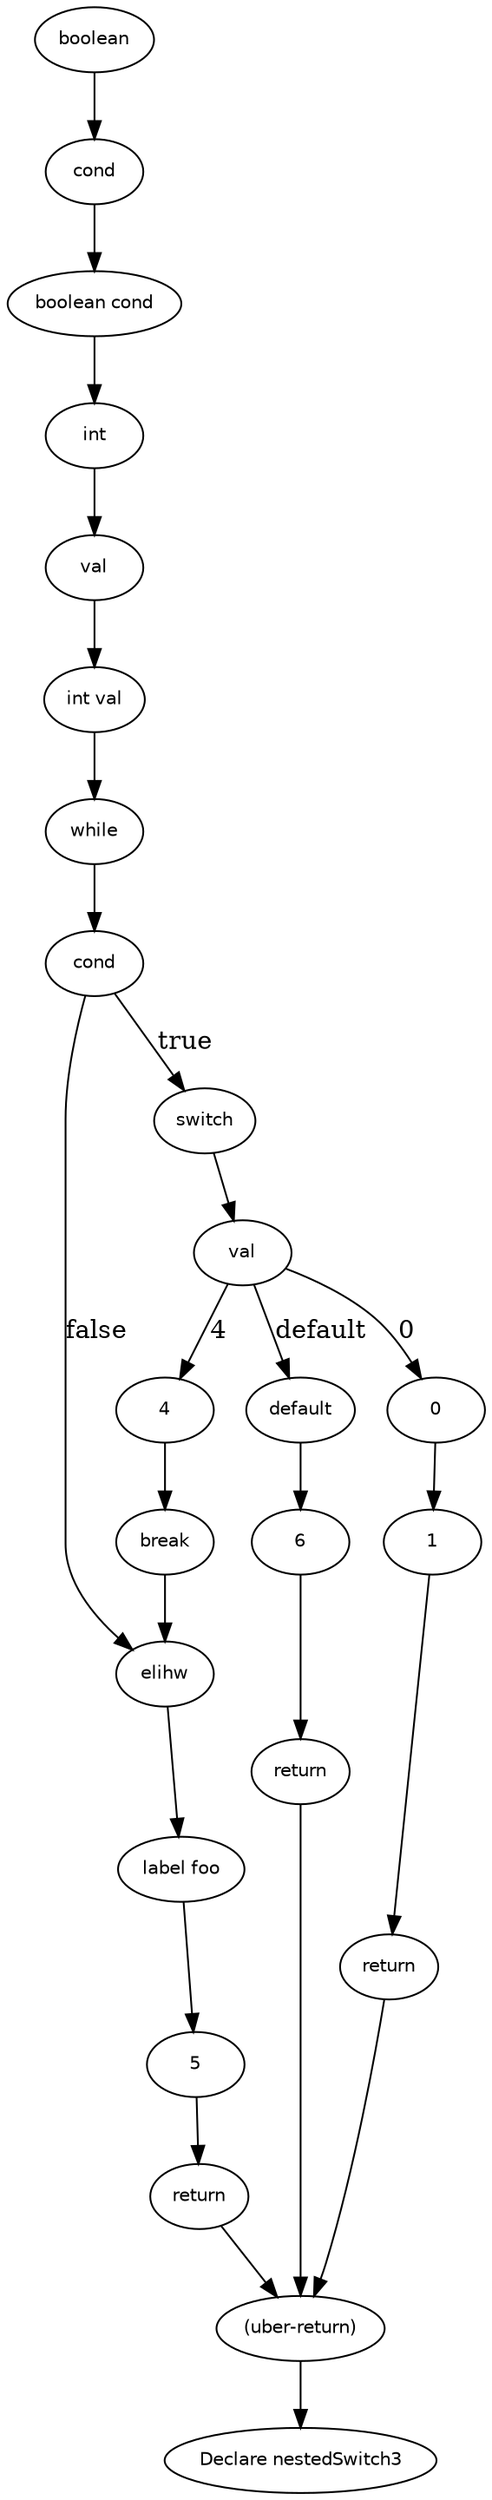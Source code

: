 digraph nestedSwitch3 {
  32 [
    label = 5,
    fontname = Helvetica,
    fontsize = 10
  ];
  31 [
    label = return,
    fontname = Helvetica,
    fontsize = 10
  ];
  30 [
    label = 6,
    fontname = Helvetica,
    fontsize = 10
  ];
  19 [
    label = val,
    fontname = Helvetica,
    fontsize = 10
  ];
  18 [
    label = switch,
    fontname = Helvetica,
    fontsize = 10
  ];
  13 [
    label = cond,
    fontname = Helvetica,
    fontsize = 10
  ];
  12 [
    label = elihw,
    fontname = Helvetica,
    fontsize = 10
  ];
  11 [
    label = while,
    fontname = Helvetica,
    fontsize = 10
  ];
  9 [
    label = "label foo",
    fontname = Helvetica,
    fontsize = 10
  ];
  29 [
    label = return,
    fontname = Helvetica,
    fontsize = 10
  ];
  8 [
    label = val,
    fontname = Helvetica,
    fontsize = 10
  ];
  7 [
    label = int,
    fontname = Helvetica,
    fontsize = 10
  ];
  28 [
    label = default,
    fontname = Helvetica,
    fontsize = 10
  ];
  6 [
    label = "int val",
    fontname = Helvetica,
    fontsize = 10
  ];
  26 [
    label = break,
    fontname = Helvetica,
    fontsize = 10
  ];
  5 [
    label = cond,
    fontname = Helvetica,
    fontsize = 10
  ];
  25 [
    label = 4,
    fontname = Helvetica,
    fontsize = 10
  ];
  4 [
    label = boolean,
    fontname = Helvetica,
    fontsize = 10
  ];
  3 [
    label = "boolean cond",
    fontname = Helvetica,
    fontsize = 10
  ];
  23 [
    label = 1,
    fontname = Helvetica,
    fontsize = 10
  ];
  2 [
    label = "(uber-return)",
    fontname = Helvetica,
    fontsize = 10
  ];
  22 [
    label = return,
    fontname = Helvetica,
    fontsize = 10
  ];
  21 [
    label = 0,
    fontname = Helvetica,
    fontsize = 10
  ];
  0 [
    label = "Declare nestedSwitch3",
    fontname = Helvetica,
    fontsize = 10
  ];
  21 -> 23 [
    label = ""
  ];
  19 -> 21 [
    label = 0
  ];
  18 -> 19 [
    label = ""
  ];
  30 -> 29 [
    label = ""
  ];
  5 -> 3 [
    label = ""
  ];
  4 -> 5 [
    label = ""
  ];
  25 -> 26 [
    label = ""
  ];
  19 -> 25 [
    label = 4
  ];
  22 -> 2 [
    label = ""
  ];
  23 -> 22 [
    label = ""
  ];
  12 -> 9 [
    label = ""
  ];
  13 -> 12 [
    label = false
  ];
  6 -> 11 [
    label = ""
  ];
  29 -> 2 [
    label = ""
  ];
  8 -> 6 [
    label = ""
  ];
  7 -> 8 [
    label = ""
  ];
  3 -> 7 [
    label = ""
  ];
  13 -> 18 [
    label = true
  ];
  26 -> 12 [
    label = ""
  ];
  28 -> 30 [
    label = ""
  ];
  11 -> 13 [
    label = ""
  ];
  2 -> 0 [
    label = ""
  ];
  19 -> 28 [
    label = default
  ];
  31 -> 2 [
    label = ""
  ];
  32 -> 31 [
    label = ""
  ];
  9 -> 32 [
    label = ""
  ];
}
